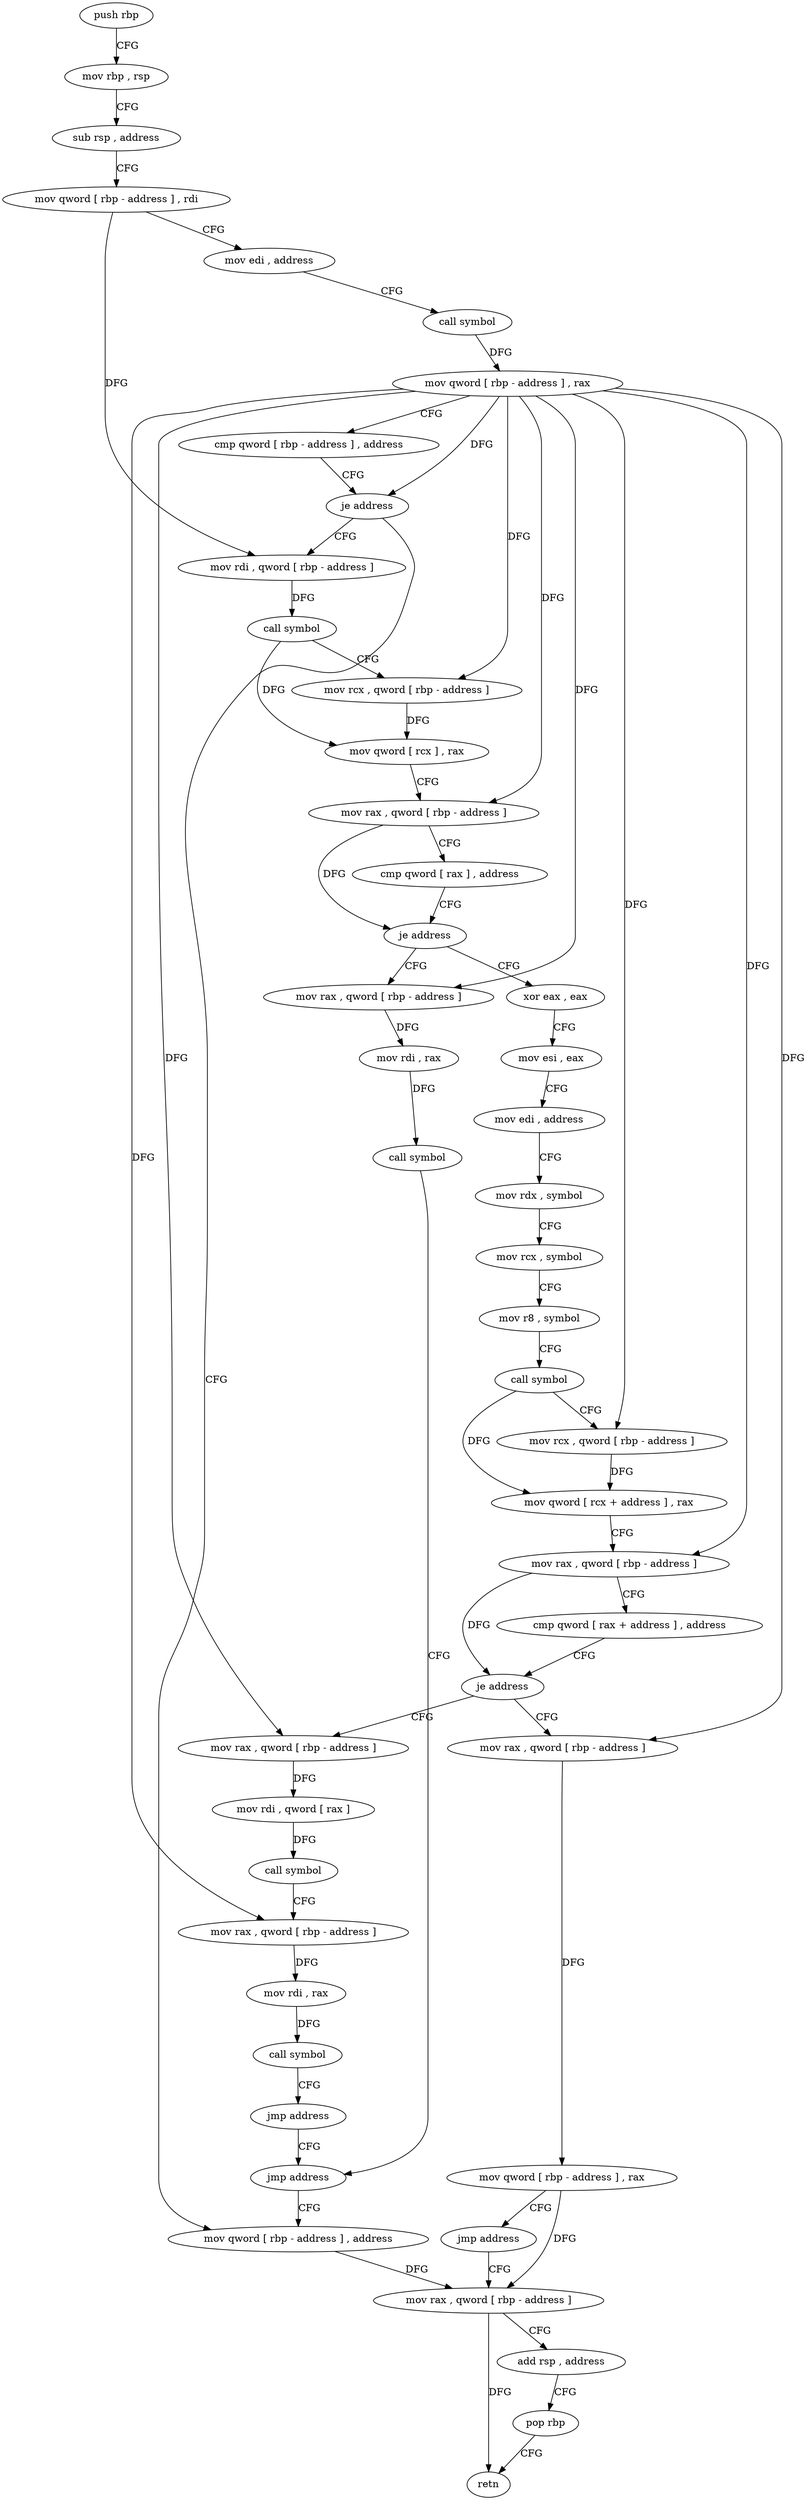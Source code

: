 digraph "func" {
"4249712" [label = "push rbp" ]
"4249713" [label = "mov rbp , rsp" ]
"4249716" [label = "sub rsp , address" ]
"4249720" [label = "mov qword [ rbp - address ] , rdi" ]
"4249724" [label = "mov edi , address" ]
"4249729" [label = "call symbol" ]
"4249734" [label = "mov qword [ rbp - address ] , rax" ]
"4249738" [label = "cmp qword [ rbp - address ] , address" ]
"4249743" [label = "je address" ]
"4249905" [label = "mov qword [ rbp - address ] , address" ]
"4249749" [label = "mov rdi , qword [ rbp - address ]" ]
"4249913" [label = "mov rax , qword [ rbp - address ]" ]
"4249753" [label = "call symbol" ]
"4249758" [label = "mov rcx , qword [ rbp - address ]" ]
"4249762" [label = "mov qword [ rcx ] , rax" ]
"4249765" [label = "mov rax , qword [ rbp - address ]" ]
"4249769" [label = "cmp qword [ rax ] , address" ]
"4249773" [label = "je address" ]
"4249888" [label = "mov rax , qword [ rbp - address ]" ]
"4249779" [label = "xor eax , eax" ]
"4249892" [label = "mov rdi , rax" ]
"4249895" [label = "call symbol" ]
"4249900" [label = "jmp address" ]
"4249781" [label = "mov esi , eax" ]
"4249783" [label = "mov edi , address" ]
"4249788" [label = "mov rdx , symbol" ]
"4249798" [label = "mov rcx , symbol" ]
"4249808" [label = "mov r8 , symbol" ]
"4249818" [label = "call symbol" ]
"4249823" [label = "mov rcx , qword [ rbp - address ]" ]
"4249827" [label = "mov qword [ rcx + address ] , rax" ]
"4249831" [label = "mov rax , qword [ rbp - address ]" ]
"4249835" [label = "cmp qword [ rax + address ] , address" ]
"4249840" [label = "je address" ]
"4249859" [label = "mov rax , qword [ rbp - address ]" ]
"4249846" [label = "mov rax , qword [ rbp - address ]" ]
"4249863" [label = "mov rdi , qword [ rax ]" ]
"4249866" [label = "call symbol" ]
"4249871" [label = "mov rax , qword [ rbp - address ]" ]
"4249875" [label = "mov rdi , rax" ]
"4249878" [label = "call symbol" ]
"4249883" [label = "jmp address" ]
"4249850" [label = "mov qword [ rbp - address ] , rax" ]
"4249854" [label = "jmp address" ]
"4249917" [label = "add rsp , address" ]
"4249921" [label = "pop rbp" ]
"4249922" [label = "retn" ]
"4249712" -> "4249713" [ label = "CFG" ]
"4249713" -> "4249716" [ label = "CFG" ]
"4249716" -> "4249720" [ label = "CFG" ]
"4249720" -> "4249724" [ label = "CFG" ]
"4249720" -> "4249749" [ label = "DFG" ]
"4249724" -> "4249729" [ label = "CFG" ]
"4249729" -> "4249734" [ label = "DFG" ]
"4249734" -> "4249738" [ label = "CFG" ]
"4249734" -> "4249743" [ label = "DFG" ]
"4249734" -> "4249758" [ label = "DFG" ]
"4249734" -> "4249765" [ label = "DFG" ]
"4249734" -> "4249888" [ label = "DFG" ]
"4249734" -> "4249823" [ label = "DFG" ]
"4249734" -> "4249831" [ label = "DFG" ]
"4249734" -> "4249859" [ label = "DFG" ]
"4249734" -> "4249871" [ label = "DFG" ]
"4249734" -> "4249846" [ label = "DFG" ]
"4249738" -> "4249743" [ label = "CFG" ]
"4249743" -> "4249905" [ label = "CFG" ]
"4249743" -> "4249749" [ label = "CFG" ]
"4249905" -> "4249913" [ label = "DFG" ]
"4249749" -> "4249753" [ label = "DFG" ]
"4249913" -> "4249917" [ label = "CFG" ]
"4249913" -> "4249922" [ label = "DFG" ]
"4249753" -> "4249758" [ label = "CFG" ]
"4249753" -> "4249762" [ label = "DFG" ]
"4249758" -> "4249762" [ label = "DFG" ]
"4249762" -> "4249765" [ label = "CFG" ]
"4249765" -> "4249769" [ label = "CFG" ]
"4249765" -> "4249773" [ label = "DFG" ]
"4249769" -> "4249773" [ label = "CFG" ]
"4249773" -> "4249888" [ label = "CFG" ]
"4249773" -> "4249779" [ label = "CFG" ]
"4249888" -> "4249892" [ label = "DFG" ]
"4249779" -> "4249781" [ label = "CFG" ]
"4249892" -> "4249895" [ label = "DFG" ]
"4249895" -> "4249900" [ label = "CFG" ]
"4249900" -> "4249905" [ label = "CFG" ]
"4249781" -> "4249783" [ label = "CFG" ]
"4249783" -> "4249788" [ label = "CFG" ]
"4249788" -> "4249798" [ label = "CFG" ]
"4249798" -> "4249808" [ label = "CFG" ]
"4249808" -> "4249818" [ label = "CFG" ]
"4249818" -> "4249823" [ label = "CFG" ]
"4249818" -> "4249827" [ label = "DFG" ]
"4249823" -> "4249827" [ label = "DFG" ]
"4249827" -> "4249831" [ label = "CFG" ]
"4249831" -> "4249835" [ label = "CFG" ]
"4249831" -> "4249840" [ label = "DFG" ]
"4249835" -> "4249840" [ label = "CFG" ]
"4249840" -> "4249859" [ label = "CFG" ]
"4249840" -> "4249846" [ label = "CFG" ]
"4249859" -> "4249863" [ label = "DFG" ]
"4249846" -> "4249850" [ label = "DFG" ]
"4249863" -> "4249866" [ label = "DFG" ]
"4249866" -> "4249871" [ label = "CFG" ]
"4249871" -> "4249875" [ label = "DFG" ]
"4249875" -> "4249878" [ label = "DFG" ]
"4249878" -> "4249883" [ label = "CFG" ]
"4249883" -> "4249900" [ label = "CFG" ]
"4249850" -> "4249854" [ label = "CFG" ]
"4249850" -> "4249913" [ label = "DFG" ]
"4249854" -> "4249913" [ label = "CFG" ]
"4249917" -> "4249921" [ label = "CFG" ]
"4249921" -> "4249922" [ label = "CFG" ]
}
